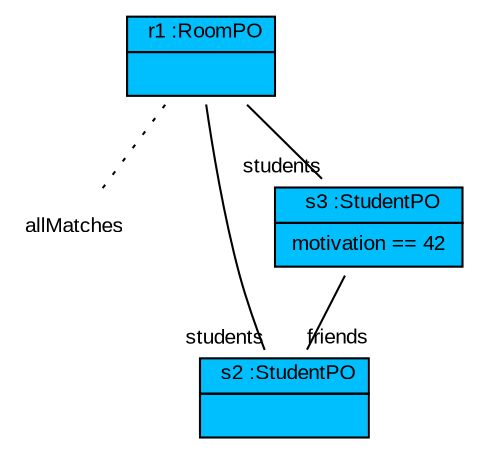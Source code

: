 graph ObjectDiagram {
   node [shape = none, fontsize = 10, fontname = "Arial"];
   edge [fontsize = 10, fontname = "Arial"];

r1 [label=<<table border='0' cellborder='1' cellspacing='0' color='black' bgcolor='deepskyblue'>  <tr> <td align='center'> <font color='black'> r1 :RoomPO </font></td></tr> <tr> <td align='left'> <table border='0' cellborder='0' cellspacing='0' color='black'> <tr> <td>  </td></tr></table></td></tr></table>>];
allMatches_r1 [label=allMatches];
s2 [label=<<table border='0' cellborder='1' cellspacing='0' color='black' bgcolor='deepskyblue'>  <tr> <td align='center'> <font color='black'> s2 :StudentPO </font></td></tr> <tr> <td align='left'> <table border='0' cellborder='0' cellspacing='0' color='black'> <tr> <td>  </td></tr></table></td></tr></table>>];
s3 [label=<<table border='0' cellborder='1' cellspacing='0' color='black' bgcolor='deepskyblue'>  <tr> <td align='center'> <font color='black'> s3 :StudentPO </font></td></tr> <tr> <td align='left'> <table border='0' cellborder='0' cellspacing='0' color='black'> <tr><td><font color='black'> motivation == 42 </font></td></tr></table></td></tr></table>>];

r1 -- allMatches_r1 [style="dotted"];
r1 -- s2 [headlabel = "students" taillabel = "" color="black" fontcolor="black"];
r1 -- s3 [headlabel = "students" taillabel = "" color="black" fontcolor="black"];
s3 -- s2 [headlabel = "friends" taillabel = "" color="black" fontcolor="black"];
}
